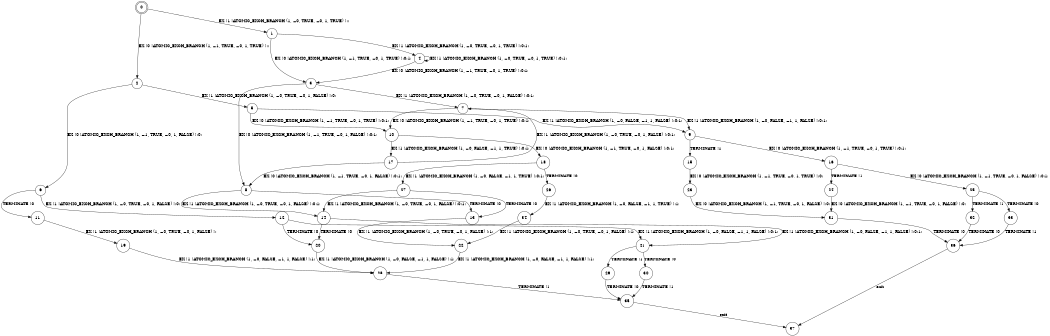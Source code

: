 digraph BCG {
size = "7, 10.5";
center = TRUE;
node [shape = circle];
0 [peripheries = 2];
0 -> 1 [label = "EX !1 !ATOMIC_EXCH_BRANCH (1, +0, TRUE, +0, 1, TRUE) !::"];
0 -> 2 [label = "EX !0 !ATOMIC_EXCH_BRANCH (1, +1, TRUE, +0, 1, TRUE) !::"];
1 -> 3 [label = "EX !0 !ATOMIC_EXCH_BRANCH (1, +1, TRUE, +0, 1, TRUE) !:0:1:"];
1 -> 4 [label = "EX !1 !ATOMIC_EXCH_BRANCH (1, +0, TRUE, +0, 1, TRUE) !:0:1:"];
2 -> 5 [label = "EX !1 !ATOMIC_EXCH_BRANCH (1, +0, TRUE, +0, 1, FALSE) !:0:"];
2 -> 6 [label = "EX !0 !ATOMIC_EXCH_BRANCH (1, +1, TRUE, +0, 1, FALSE) !:0:"];
3 -> 7 [label = "EX !1 !ATOMIC_EXCH_BRANCH (1, +0, TRUE, +0, 1, FALSE) !:0:1:"];
3 -> 8 [label = "EX !0 !ATOMIC_EXCH_BRANCH (1, +1, TRUE, +0, 1, FALSE) !:0:1:"];
4 -> 3 [label = "EX !0 !ATOMIC_EXCH_BRANCH (1, +1, TRUE, +0, 1, TRUE) !:0:1:"];
4 -> 4 [label = "EX !1 !ATOMIC_EXCH_BRANCH (1, +0, TRUE, +0, 1, TRUE) !:0:1:"];
5 -> 9 [label = "EX !1 !ATOMIC_EXCH_BRANCH (1, +0, FALSE, +1, 1, FALSE) !:0:1:"];
5 -> 10 [label = "EX !0 !ATOMIC_EXCH_BRANCH (1, +1, TRUE, +0, 1, TRUE) !:0:1:"];
6 -> 11 [label = "TERMINATE !0"];
6 -> 12 [label = "EX !1 !ATOMIC_EXCH_BRANCH (1, +0, TRUE, +0, 1, FALSE) !:0:"];
7 -> 9 [label = "EX !1 !ATOMIC_EXCH_BRANCH (1, +0, FALSE, +1, 1, FALSE) !:0:1:"];
7 -> 10 [label = "EX !0 !ATOMIC_EXCH_BRANCH (1, +1, TRUE, +0, 1, TRUE) !:0:1:"];
8 -> 13 [label = "TERMINATE !0"];
8 -> 14 [label = "EX !1 !ATOMIC_EXCH_BRANCH (1, +0, TRUE, +0, 1, FALSE) !:0:1:"];
9 -> 15 [label = "TERMINATE !1"];
9 -> 16 [label = "EX !0 !ATOMIC_EXCH_BRANCH (1, +1, TRUE, +0, 1, TRUE) !:0:1:"];
10 -> 17 [label = "EX !1 !ATOMIC_EXCH_BRANCH (1, +0, FALSE, +1, 1, TRUE) !:0:1:"];
10 -> 18 [label = "EX !0 !ATOMIC_EXCH_BRANCH (1, +1, TRUE, +0, 1, FALSE) !:0:1:"];
11 -> 19 [label = "EX !1 !ATOMIC_EXCH_BRANCH (1, +0, TRUE, +0, 1, FALSE) !::"];
12 -> 20 [label = "TERMINATE !0"];
12 -> 21 [label = "EX !1 !ATOMIC_EXCH_BRANCH (1, +0, FALSE, +1, 1, FALSE) !:0:1:"];
13 -> 22 [label = "EX !1 !ATOMIC_EXCH_BRANCH (1, +0, TRUE, +0, 1, FALSE) !:1:"];
14 -> 20 [label = "TERMINATE !0"];
14 -> 21 [label = "EX !1 !ATOMIC_EXCH_BRANCH (1, +0, FALSE, +1, 1, FALSE) !:0:1:"];
15 -> 23 [label = "EX !0 !ATOMIC_EXCH_BRANCH (1, +1, TRUE, +0, 1, TRUE) !:0:"];
16 -> 24 [label = "TERMINATE !1"];
16 -> 25 [label = "EX !0 !ATOMIC_EXCH_BRANCH (1, +1, TRUE, +0, 1, FALSE) !:0:1:"];
17 -> 7 [label = "EX !1 !ATOMIC_EXCH_BRANCH (1, +0, TRUE, +0, 1, FALSE) !:0:1:"];
17 -> 8 [label = "EX !0 !ATOMIC_EXCH_BRANCH (1, +1, TRUE, +0, 1, FALSE) !:0:1:"];
18 -> 26 [label = "TERMINATE !0"];
18 -> 27 [label = "EX !1 !ATOMIC_EXCH_BRANCH (1, +0, FALSE, +1, 1, TRUE) !:0:1:"];
19 -> 28 [label = "EX !1 !ATOMIC_EXCH_BRANCH (1, +0, FALSE, +1, 1, FALSE) !:1:"];
20 -> 28 [label = "EX !1 !ATOMIC_EXCH_BRANCH (1, +0, FALSE, +1, 1, FALSE) !:1:"];
21 -> 29 [label = "TERMINATE !1"];
21 -> 30 [label = "TERMINATE !0"];
22 -> 28 [label = "EX !1 !ATOMIC_EXCH_BRANCH (1, +0, FALSE, +1, 1, FALSE) !:1:"];
23 -> 31 [label = "EX !0 !ATOMIC_EXCH_BRANCH (1, +1, TRUE, +0, 1, FALSE) !:0:"];
24 -> 31 [label = "EX !0 !ATOMIC_EXCH_BRANCH (1, +1, TRUE, +0, 1, FALSE) !:0:"];
25 -> 32 [label = "TERMINATE !1"];
25 -> 33 [label = "TERMINATE !0"];
26 -> 34 [label = "EX !1 !ATOMIC_EXCH_BRANCH (1, +0, FALSE, +1, 1, TRUE) !:1:"];
27 -> 13 [label = "TERMINATE !0"];
27 -> 14 [label = "EX !1 !ATOMIC_EXCH_BRANCH (1, +0, TRUE, +0, 1, FALSE) !:0:1:"];
28 -> 35 [label = "TERMINATE !1"];
29 -> 35 [label = "TERMINATE !0"];
30 -> 35 [label = "TERMINATE !1"];
31 -> 36 [label = "TERMINATE !0"];
32 -> 36 [label = "TERMINATE !0"];
33 -> 36 [label = "TERMINATE !1"];
34 -> 22 [label = "EX !1 !ATOMIC_EXCH_BRANCH (1, +0, TRUE, +0, 1, FALSE) !:1:"];
35 -> 37 [label = "exit"];
36 -> 37 [label = "exit"];
}
